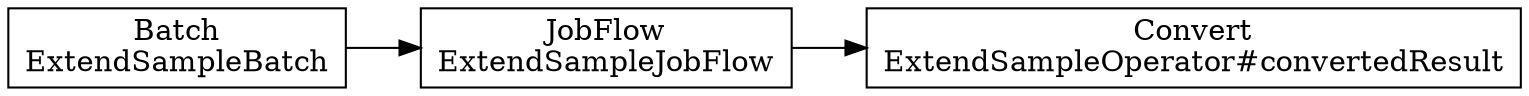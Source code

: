 digraph {
    rankdir = LR;
    "df5241f6-396c-461f-be49-98ccf2ded2f2" [shape=box, label="Batch\nExtendSampleBatch"];
    "ca75d40d-00d0-49da-a084-91e9acf08e57" [shape=box, label="JobFlow\nExtendSampleJobFlow"];
    "d34a7dc2-21ee-44ef-ac10-78b39cb5cf4e" [shape=box, label="Convert\nExtendSampleOperator#convertedResult"];
    "ca75d40d-00d0-49da-a084-91e9acf08e57" -> "d34a7dc2-21ee-44ef-ac10-78b39cb5cf4e";
    "df5241f6-396c-461f-be49-98ccf2ded2f2" -> "ca75d40d-00d0-49da-a084-91e9acf08e57";
}

